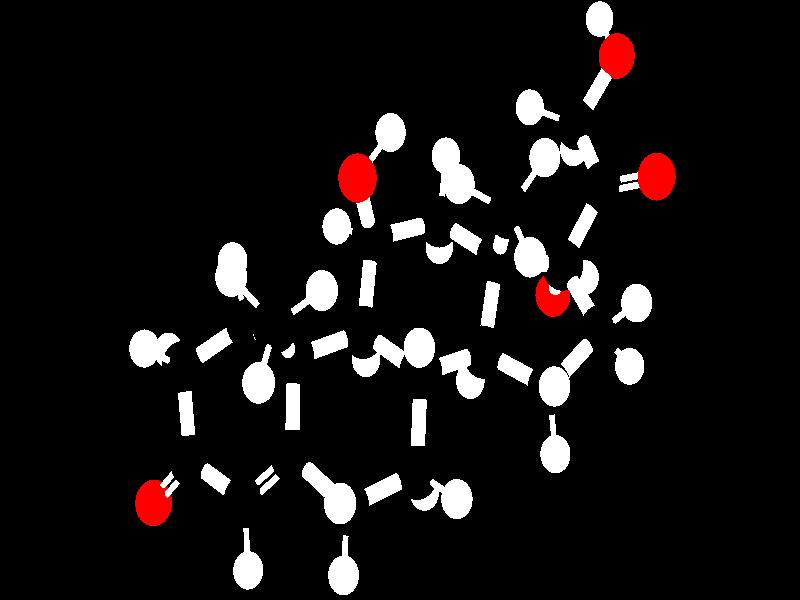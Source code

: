 camera {direction<0.0,0.0,  -2.835>
 location <0.0 , 0.0 , 0.0>
 right 1.7029702663*x up y 
 }
#default { finish{phong   -1.000 ambient    0.500 diffuse    0.450 phong_size 13.750000}}
light_source{<4000.0000,4000.0000,9999.0000>  rgb<1.0,1.0,1.0>}
cylinder{<-3.1634457111,-0.3699703217,-27.5196361542>,
<-3.4105985165,0.6223871708,-27.1424846649>,
 0.0560000017
open
pigment{color rgb<1.00001,1.0000,1.0000>}}
sphere{<-3.1634457111,-0.3699703217,-27.5196361542>, 0.0560000017
pigment{color rgb<1.00001,1.0000,1.0000>}}
sphere{<-3.4105985165,0.6223871708,-27.1424846649>, 0.0560000017
pigment{color rgb<1.00001,1.0000,1.0000>}}
cylinder{<-3.1634457111,-0.3699703217,-27.5196361542>,
<-2.7141649723,-0.3978779316,-28.5123443604>,
 0.0560000017
open
pigment{color rgb<1.00001,1.0000,1.0000>}}
sphere{<-3.1634457111,-0.3699703217,-27.5196361542>, 0.0560000017
pigment{color rgb<1.00001,1.0000,1.0000>}}
sphere{<-2.7141649723,-0.3978779316,-28.5123443604>, 0.0560000017
pigment{color rgb<1.00001,1.0000,1.0000>}}
cylinder{<-3.1634457111,-0.3699703217,-27.5196361542>,
<-4.5058021545,-1.0915102959,-27.6066150665>,
 0.1400000006
open
pigment{color rgb<1.00001,1.0000,1.0000>}}
sphere{<-3.1634457111,-0.3699703217,-27.5196361542>, 0.1400000006
pigment{color rgb<1.00001,1.0000,1.0000>}}
sphere{<-4.5058021545,-1.0915102959,-27.6066150665>, 0.1400000006
pigment{color rgb<1.00001,1.0000,1.0000>}}
cylinder{<-3.1634457111,-0.3699703217,-27.5196361542>,
<-2.1340665817,-0.9027435184,-26.5418071747>,
 0.1400000006
open
pigment{color rgb<1.00001,1.0000,1.0000>}}
sphere{<-3.1634457111,-0.3699703217,-27.5196361542>, 0.1400000006
pigment{color rgb<1.00001,1.0000,1.0000>}}
sphere{<-2.1340665817,-0.9027435184,-26.5418071747>, 0.1400000006
pigment{color rgb<1.00001,1.0000,1.0000>}}
cylinder{<-4.5057840347,-1.0915012360,-27.6066112518>,
<-4.9648580551,-0.8486412764,-28.5649280548>,
 0.0560000017
open
pigment{color rgb<1.00001,1.0000,1.0000>}}
sphere{<-4.5057840347,-1.0915012360,-27.6066112518>, 0.0560000017
pigment{color rgb<1.00001,1.0000,1.0000>}}
sphere{<-4.9648580551,-0.8486412764,-28.5649280548>, 0.0560000017
pigment{color rgb<1.00001,1.0000,1.0000>}}
cylinder{<-4.5057840347,-1.0915012360,-27.6066112518>,
<-5.1394433975,-0.7644250393,-26.7822341919>,
 0.0560000017
open
pigment{color rgb<1.00001,1.0000,1.0000>}}
sphere{<-4.5057840347,-1.0915012360,-27.6066112518>, 0.0560000017
pigment{color rgb<1.00001,1.0000,1.0000>}}
sphere{<-5.1394433975,-0.7644250393,-26.7822341919>, 0.0560000017
pigment{color rgb<1.00001,1.0000,1.0000>}}
cylinder{<-4.5057840347,-1.0915012360,-27.6066112518>,
<-4.3298621178,-2.5933954716,-27.5287437439>,
 0.1400000006
open
pigment{color rgb<1.00001,1.0000,1.0000>}}
sphere{<-4.5057840347,-1.0915012360,-27.6066112518>, 0.1400000006
pigment{color rgb<1.00001,1.0000,1.0000>}}
sphere{<-4.3298621178,-2.5933954716,-27.5287437439>, 0.1400000006
pigment{color rgb<1.00001,1.0000,1.0000>}}
cylinder{<-4.3298645020,-2.5933723450,-27.5287437439>,
<-3.1357157230,-3.1802036762,-26.9130287170>,
 0.1400000006
open
pigment{color rgb<1.00001,1.0000,1.0000>}}
sphere{<-4.3298645020,-2.5933723450,-27.5287437439>, 0.1400000006
pigment{color rgb<1.00001,1.0000,1.0000>}}
sphere{<-3.1357157230,-3.1802036762,-26.9130287170>, 0.1400000006
pigment{color rgb<1.00001,1.0000,1.0000>}}
cylinder{<-4.3759942055,-2.5270042419,-27.5516185760>,
<-5.2219982147,-3.2737298012,-28.0120296478>,
 0.0560000017
open
pigment{color rgb<1.00001,1.0000,1.0000>}}
sphere{<-4.3759942055,-2.5270042419,-27.5516185760>, 0.0560000017
pigment{color rgb<1.00001,1.0000,1.0000>}}
sphere{<-5.2219982147,-3.2737298012,-28.0120296478>, 0.0560000017
pigment{color rgb<1.00001,1.0000,1.0000>}}
cylinder{<-4.2837352753,-2.6597385406,-27.5058708191>,
<-5.1297388077,-3.4064640999,-27.9662818909>,
 0.0560000017
open
pigment{color rgb<1.00001,1.0000,1.0000>}}
sphere{<-4.2837352753,-2.6597385406,-27.5058708191>, 0.0560000017
pigment{color rgb<1.00001,1.0000,1.0000>}}
sphere{<-5.1297388077,-3.4064640999,-27.9662818909>, 0.0560000017
pigment{color rgb<1.00001,1.0000,1.0000>}}
cylinder{<-3.1357336044,-3.1801929474,-26.9130420685>,
<-3.0594232082,-4.2648139000,-26.8363876343>,
 0.0560000017
open
pigment{color rgb<1.00001,1.0000,1.0000>}}
sphere{<-3.1357336044,-3.1801929474,-26.9130420685>, 0.0560000017
pigment{color rgb<1.00001,1.0000,1.0000>}}
sphere{<-3.0594232082,-4.2648139000,-26.8363876343>, 0.0560000017
pigment{color rgb<1.00001,1.0000,1.0000>}}
cylinder{<-3.0942428112,-3.2494678497,-26.8899059296>,
<-2.0950746536,-2.4938266277,-26.4191417694>,
 0.0560000017
open
pigment{color rgb<1.00001,1.0000,1.0000>}}
sphere{<-3.0942428112,-3.2494678497,-26.8899059296>, 0.0560000017
pigment{color rgb<1.00001,1.0000,1.0000>}}
sphere{<-2.0950746536,-2.4938266277,-26.4191417694>, 0.0560000017
pigment{color rgb<1.00001,1.0000,1.0000>}}
cylinder{<-3.1772241592,-3.1109218597,-26.9361743927>,
<-2.1780562401,-2.3552806377,-26.4654102325>,
 0.0560000017
open
pigment{color rgb<1.00001,1.0000,1.0000>}}
sphere{<-3.1772241592,-3.1109218597,-26.9361743927>, 0.0560000017
pigment{color rgb<1.00001,1.0000,1.0000>}}
sphere{<-2.1780562401,-2.3552806377,-26.4654102325>, 0.0560000017
pigment{color rgb<1.00001,1.0000,1.0000>}}
cylinder{<-2.1365799904,-2.4245624542,-26.4422817230>,
<-1.0201464891,-3.1343030930,-25.7307376862>,
 0.1400000006
open
pigment{color rgb<1.00001,1.0000,1.0000>}}
sphere{<-2.1365799904,-2.4245624542,-26.4422817230>, 0.1400000006
pigment{color rgb<1.00001,1.0000,1.0000>}}
sphere{<-1.0201464891,-3.1343030930,-25.7307376862>, 0.1400000006
pigment{color rgb<1.00001,1.0000,1.0000>}}
cylinder{<-2.1365799904,-2.4245624542,-26.4422817230>,
<-2.1340825558,-0.9027111530,-26.5418224335>,
 0.1400000006
open
pigment{color rgb<1.00001,1.0000,1.0000>}}
sphere{<-2.1365799904,-2.4245624542,-26.4422817230>, 0.1400000006
pigment{color rgb<1.00001,1.0000,1.0000>}}
sphere{<-2.1340825558,-0.9027111530,-26.5418224335>, 0.1400000006
pigment{color rgb<1.00001,1.0000,1.0000>}}
cylinder{<-1.0201629400,-3.1342926025,-25.7307510376>,
<-1.0986995697,-4.1997179985,-25.9470882416>,
 0.0560000017
open
pigment{color rgb<1.00001,1.0000,1.0000>}}
sphere{<-1.0201629400,-3.1342926025,-25.7307510376>, 0.0560000017
pigment{color rgb<1.00001,1.0000,1.0000>}}
sphere{<-1.0986995697,-4.1997179985,-25.9470882416>, 0.0560000017
pigment{color rgb<1.00001,1.0000,1.0000>}}
cylinder{<-1.0201629400,-3.1342926025,-25.7307510376>,
<-1.1076102257,-2.9502079487,-24.6599731445>,
 0.0560000017
open
pigment{color rgb<1.00001,1.0000,1.0000>}}
sphere{<-1.0201629400,-3.1342926025,-25.7307510376>, 0.0560000017
pigment{color rgb<1.00001,1.0000,1.0000>}}
sphere{<-1.1076102257,-2.9502079487,-24.6599731445>, 0.0560000017
pigment{color rgb<1.00001,1.0000,1.0000>}}
cylinder{<-1.0201629400,-3.1342926025,-25.7307510376>,
<0.3317370415,-2.6516251564,-26.2048568726>,
 0.1400000006
open
pigment{color rgb<1.00001,1.0000,1.0000>}}
sphere{<-1.0201629400,-3.1342926025,-25.7307510376>, 0.1400000006
pigment{color rgb<1.00001,1.0000,1.0000>}}
sphere{<0.3317370415,-2.6516251564,-26.2048568726>, 0.1400000006
pigment{color rgb<1.00001,1.0000,1.0000>}}
cylinder{<0.3317174315,-2.6516342163,-26.2048473358>,
<0.4970466495,-3.0680184364,-27.1985244751>,
 0.0560000017
open
pigment{color rgb<1.00001,1.0000,1.0000>}}
sphere{<0.3317174315,-2.6516342163,-26.2048473358>, 0.0560000017
pigment{color rgb<1.00001,1.0000,1.0000>}}
sphere{<0.4970466495,-3.0680184364,-27.1985244751>, 0.0560000017
pigment{color rgb<1.00001,1.0000,1.0000>}}
cylinder{<0.3317174315,-2.6516342163,-26.2048473358>,
<1.0890194178,-2.9844229221,-25.4950275421>,
 0.0560000017
open
pigment{color rgb<1.00001,1.0000,1.0000>}}
sphere{<0.3317174315,-2.6516342163,-26.2048473358>, 0.0560000017
pigment{color rgb<1.00001,1.0000,1.0000>}}
sphere{<1.0890194178,-2.9844229221,-25.4950275421>, 0.0560000017
pigment{color rgb<1.00001,1.0000,1.0000>}}
cylinder{<0.3317174315,-2.6516342163,-26.2048473358>,
<0.4113756418,-1.1337977648,-26.3265476227>,
 0.1400000006
open
pigment{color rgb<1.00001,1.0000,1.0000>}}
sphere{<0.3317174315,-2.6516342163,-26.2048473358>, 0.1400000006
pigment{color rgb<1.00001,1.0000,1.0000>}}
sphere{<0.4113756418,-1.1337977648,-26.3265476227>, 0.1400000006
pigment{color rgb<1.00001,1.0000,1.0000>}}
cylinder{<0.4113744497,-1.1338176727,-26.3265457153>,
<0.3676717281,-0.7096204162,-25.3234272003>,
 0.0560000017
open
pigment{color rgb<1.00001,1.0000,1.0000>}}
sphere{<0.4113744497,-1.1338176727,-26.3265457153>, 0.0560000017
pigment{color rgb<1.00001,1.0000,1.0000>}}
sphere{<0.3676717281,-0.7096204162,-25.3234272003>, 0.0560000017
pigment{color rgb<1.00001,1.0000,1.0000>}}
cylinder{<0.4113744497,-1.1338176727,-26.3265457153>,
<-0.7498688698,-0.5144532323,-27.1120777130>,
 0.1400000006
open
pigment{color rgb<1.00001,1.0000,1.0000>}}
sphere{<0.4113744497,-1.1338176727,-26.3265457153>, 0.1400000006
pigment{color rgb<1.00001,1.0000,1.0000>}}
sphere{<-0.7498688698,-0.5144532323,-27.1120777130>, 0.1400000006
pigment{color rgb<1.00001,1.0000,1.0000>}}
cylinder{<0.4113744497,-1.1338176727,-26.3265457153>,
<1.6984443665,-0.8268757463,-27.0630378723>,
 0.1400000006
open
pigment{color rgb<1.00001,1.0000,1.0000>}}
sphere{<0.4113744497,-1.1338176727,-26.3265457153>, 0.1400000006
pigment{color rgb<1.00001,1.0000,1.0000>}}
sphere{<1.6984443665,-0.8268757463,-27.0630378723>, 0.1400000006
pigment{color rgb<1.00001,1.0000,1.0000>}}
cylinder{<-0.7498512864,-0.5144653320,-27.1120662689>,
<-0.7158316374,-0.9747343063,-28.0995349884>,
 0.0560000017
open
pigment{color rgb<1.00001,1.0000,1.0000>}}
sphere{<-0.7498512864,-0.5144653320,-27.1120662689>, 0.0560000017
pigment{color rgb<1.00001,1.0000,1.0000>}}
sphere{<-0.7158316374,-0.9747343063,-28.0995349884>, 0.0560000017
pigment{color rgb<1.00001,1.0000,1.0000>}}
cylinder{<-0.7498512864,-0.5144653320,-27.1120662689>,
<-2.1341023445,-0.9027422667,-26.5418109894>,
 0.1400000006
open
pigment{color rgb<1.00001,1.0000,1.0000>}}
sphere{<-0.7498512864,-0.5144653320,-27.1120662689>, 0.1400000006
pigment{color rgb<1.00001,1.0000,1.0000>}}
sphere{<-2.1341023445,-0.9027422667,-26.5418109894>, 0.1400000006
pigment{color rgb<1.00001,1.0000,1.0000>}}
cylinder{<-0.7498512864,-0.5144653320,-27.1120662689>,
<-0.5727218986,1.0005456209,-27.4203777313>,
 0.1400000006
open
pigment{color rgb<1.00001,1.0000,1.0000>}}
sphere{<-0.7498512864,-0.5144653320,-27.1120662689>, 0.1400000006
pigment{color rgb<1.00001,1.0000,1.0000>}}
sphere{<-0.5727218986,1.0005456209,-27.4203777313>, 0.1400000006
pigment{color rgb<1.00001,1.0000,1.0000>}}
cylinder{<-2.1340823174,-0.9027347565,-26.5418186188>,
<-2.3575217724,-0.3644765019,-25.1236801147>,
 0.1400000006
open
pigment{color rgb<1.00001,1.0000,1.0000>}}
sphere{<-2.1340823174,-0.9027347565,-26.5418186188>, 0.1400000006
pigment{color rgb<1.00001,1.0000,1.0000>}}
sphere{<-2.3575217724,-0.3644765019,-25.1236801147>, 0.1400000006
pigment{color rgb<1.00001,1.0000,1.0000>}}
cylinder{<0.8248526454,1.2891159058,-27.9950046539>,
<0.9643276334,2.3681616783,-27.9293708801>,
 0.0560000017
open
pigment{color rgb<1.00001,1.0000,1.0000>}}
sphere{<0.8248526454,1.2891159058,-27.9950046539>, 0.0560000017
pigment{color rgb<1.00001,1.0000,1.0000>}}
sphere{<0.9643276334,2.3681616783,-27.9293708801>, 0.0560000017
pigment{color rgb<1.00001,1.0000,1.0000>}}
cylinder{<0.8248526454,1.2891159058,-27.9950046539>,
<0.8557589054,0.9112755060,-29.0169544220>,
 0.0560000017
open
pigment{color rgb<1.00001,1.0000,1.0000>}}
sphere{<0.8248526454,1.2891159058,-27.9950046539>, 0.0560000017
pigment{color rgb<1.00001,1.0000,1.0000>}}
sphere{<0.8557589054,0.9112755060,-29.0169544220>, 0.0560000017
pigment{color rgb<1.00001,1.0000,1.0000>}}
cylinder{<0.8248526454,1.2891159058,-27.9950046539>,
<-0.5727453828,1.0005208254,-27.4203662872>,
 0.1400000006
open
pigment{color rgb<1.00001,1.0000,1.0000>}}
sphere{<0.8248526454,1.2891159058,-27.9950046539>, 0.1400000006
pigment{color rgb<1.00001,1.0000,1.0000>}}
sphere{<-0.5727453828,1.0005208254,-27.4203662872>, 0.1400000006
pigment{color rgb<1.00001,1.0000,1.0000>}}
cylinder{<0.8248526454,1.2891159058,-27.9950046539>,
<1.9839429855,0.6604601145,-27.2203369141>,
 0.1400000006
open
pigment{color rgb<1.00001,1.0000,1.0000>}}
sphere{<0.8248526454,1.2891159058,-27.9950046539>, 0.1400000006
pigment{color rgb<1.00001,1.0000,1.0000>}}
sphere{<1.9839429855,0.6604601145,-27.2203369141>, 0.1400000006
pigment{color rgb<1.00001,1.0000,1.0000>}}
cylinder{<-0.5727248192,1.0005245209,-27.4203758240>,
<-1.3392840624,1.2172082663,-28.1643753052>,
 0.0560000017
open
pigment{color rgb<1.00001,1.0000,1.0000>}}
sphere{<-0.5727248192,1.0005245209,-27.4203758240>, 0.0560000017
pigment{color rgb<1.00001,1.0000,1.0000>}}
sphere{<-1.3392840624,1.2172082663,-28.1643753052>, 0.0560000017
pigment{color rgb<1.00001,1.0000,1.0000>}}
cylinder{<-0.5727248192,1.0005245209,-27.4203758240>,
<-0.8384770751,1.8865289688,-26.3108196259>,
 0.1400000006
open
pigment{color rgb<1.00001,1.0000,1.0000>}}
sphere{<-0.5727248192,1.0005245209,-27.4203758240>, 0.1400000006
pigment{color rgb<1.00001,1.0000,1.0000>}}
sphere{<-0.8384770751,1.8865289688,-26.3108196259>, 0.1400000006
pigment{color rgb<1.00001,1.0000,1.0000>}}
cylinder{<1.9839255810,0.6604690552,-27.2203502655>,
<1.6984205246,-0.8269033432,-27.0630264282>,
 0.1400000006
open
pigment{color rgb<1.00001,1.0000,1.0000>}}
sphere{<1.9839255810,0.6604690552,-27.2203502655>, 0.1400000006
pigment{color rgb<1.00001,1.0000,1.0000>}}
sphere{<1.6984205246,-0.8269033432,-27.0630264282>, 0.1400000006
pigment{color rgb<1.00001,1.0000,1.0000>}}
cylinder{<1.9839255810,0.6604690552,-27.2203502655>,
<3.4001159668,0.5764991045,-27.8452987671>,
 0.1400000006
open
pigment{color rgb<1.00001,1.0000,1.0000>}}
sphere{<1.9839255810,0.6604690552,-27.2203502655>, 0.1400000006
pigment{color rgb<1.00001,1.0000,1.0000>}}
sphere{<3.4001159668,0.5764991045,-27.8452987671>, 0.1400000006
pigment{color rgb<1.00001,1.0000,1.0000>}}
cylinder{<1.9839255810,0.6604690552,-27.2203502655>,
<2.1075611115,1.3502745628,-25.8598327637>,
 0.1400000006
open
pigment{color rgb<1.00001,1.0000,1.0000>}}
sphere{<1.9839255810,0.6604690552,-27.2203502655>, 0.1400000006
pigment{color rgb<1.00001,1.0000,1.0000>}}
sphere{<2.1075611115,1.3502745628,-25.8598327637>, 0.1400000006
pigment{color rgb<1.00001,1.0000,1.0000>}}
cylinder{<1.6984243393,-0.8268795013,-27.0630283356>,
<1.4783644676,-1.3288912773,-28.0051841736>,
 0.0560000017
open
pigment{color rgb<1.00001,1.0000,1.0000>}}
sphere{<1.6984243393,-0.8268795013,-27.0630283356>, 0.0560000017
pigment{color rgb<1.00001,1.0000,1.0000>}}
sphere{<1.4783644676,-1.3288912773,-28.0051841736>, 0.0560000017
pigment{color rgb<1.00001,1.0000,1.0000>}}
cylinder{<1.6984243393,-0.8268795013,-27.0630283356>,
<2.9688978195,-1.3655543327,-26.4650497437>,
 0.1400000006
open
pigment{color rgb<1.00001,1.0000,1.0000>}}
sphere{<1.6984243393,-0.8268795013,-27.0630283356>, 0.1400000006
pigment{color rgb<1.00001,1.0000,1.0000>}}
sphere{<2.9688978195,-1.3655543327,-26.4650497437>, 0.1400000006
pigment{color rgb<1.00001,1.0000,1.0000>}}
cylinder{<2.9688792229,-1.3655490875,-26.4650611877>,
<3.1157433987,-2.4191939831,-26.7024745941>,
 0.0560000017
open
pigment{color rgb<1.00001,1.0000,1.0000>}}
sphere{<2.9688792229,-1.3655490875,-26.4650611877>, 0.0560000017
pigment{color rgb<1.00001,1.0000,1.0000>}}
sphere{<3.1157433987,-2.4191939831,-26.7024745941>, 0.0560000017
pigment{color rgb<1.00001,1.0000,1.0000>}}
cylinder{<2.9688792229,-1.3655490875,-26.4650611877>,
<2.9425716400,-1.2899897099,-25.3780021667>,
 0.0560000017
open
pigment{color rgb<1.00001,1.0000,1.0000>}}
sphere{<2.9688792229,-1.3655490875,-26.4650611877>, 0.0560000017
pigment{color rgb<1.00001,1.0000,1.0000>}}
sphere{<2.9425716400,-1.2899897099,-25.3780021667>, 0.0560000017
pigment{color rgb<1.00001,1.0000,1.0000>}}
cylinder{<2.9688792229,-1.3655490875,-26.4650611877>,
<4.0796165466,-0.4940710664,-27.0350952148>,
 0.1400000006
open
pigment{color rgb<1.00001,1.0000,1.0000>}}
sphere{<2.9688792229,-1.3655490875,-26.4650611877>, 0.1400000006
pigment{color rgb<1.00001,1.0000,1.0000>}}
sphere{<4.0796165466,-0.4940710664,-27.0350952148>, 0.1400000006
pigment{color rgb<1.00001,1.0000,1.0000>}}
cylinder{<4.0796003342,-0.4940834045,-27.0350837708>,
<4.7676091194,-1.0778429508,-27.6466140747>,
 0.0560000017
open
pigment{color rgb<1.00001,1.0000,1.0000>}}
sphere{<4.0796003342,-0.4940834045,-27.0350837708>, 0.0560000017
pigment{color rgb<1.00001,1.0000,1.0000>}}
sphere{<4.7676091194,-1.0778429508,-27.6466140747>, 0.0560000017
pigment{color rgb<1.00001,1.0000,1.0000>}}
cylinder{<4.0796003342,-0.4940834045,-27.0350837708>,
<4.6612458229,-0.0468686819,-26.2289886475>,
 0.0560000017
open
pigment{color rgb<1.00001,1.0000,1.0000>}}
sphere{<4.0796003342,-0.4940834045,-27.0350837708>, 0.0560000017
pigment{color rgb<1.00001,1.0000,1.0000>}}
sphere{<4.6612458229,-0.0468686819,-26.2289886475>, 0.0560000017
pigment{color rgb<1.00001,1.0000,1.0000>}}
cylinder{<4.0796003342,-0.4940834045,-27.0350837708>,
<3.4000835419,0.5765165091,-27.8452987671>,
 0.1400000006
open
pigment{color rgb<1.00001,1.0000,1.0000>}}
sphere{<4.0796003342,-0.4940834045,-27.0350837708>, 0.1400000006
pigment{color rgb<1.00001,1.0000,1.0000>}}
sphere{<3.4000835419,0.5765165091,-27.8452987671>, 0.1400000006
pigment{color rgb<1.00001,1.0000,1.0000>}}
cylinder{<3.4000937939,0.5765018463,-27.8452873230>,
<4.2380261421,1.8409321308,-27.8452949524>,
 0.1400000006
open
pigment{color rgb<1.00001,1.0000,1.0000>}}
sphere{<3.4000937939,0.5765018463,-27.8452873230>, 0.1400000006
pigment{color rgb<1.00001,1.0000,1.0000>}}
sphere{<4.2380261421,1.8409321308,-27.8452949524>, 0.1400000006
pigment{color rgb<1.00001,1.0000,1.0000>}}
cylinder{<3.4000937939,0.5765018463,-27.8452873230>,
<3.3526232243,0.0924716890,-29.2025604248>,
 0.1400000006
open
pigment{color rgb<1.00001,1.0000,1.0000>}}
sphere{<3.4000937939,0.5765018463,-27.8452873230>, 0.1400000006
pigment{color rgb<1.00001,1.0000,1.0000>}}
sphere{<3.3526232243,0.0924716890,-29.2025604248>, 0.1400000006
pigment{color rgb<1.00001,1.0000,1.0000>}}
cylinder{<2.1075584888,1.3502616882,-25.8598537445>,
<1.1342575550,1.7390620708,-25.5604877472>,
 0.0560000017
open
pigment{color rgb<1.00001,1.0000,1.0000>}}
sphere{<2.1075584888,1.3502616882,-25.8598537445>, 0.0560000017
pigment{color rgb<1.00001,1.0000,1.0000>}}
sphere{<1.1342575550,1.7390620708,-25.5604877472>, 0.0560000017
pigment{color rgb<1.00001,1.0000,1.0000>}}
cylinder{<2.1075584888,1.3502616882,-25.8598537445>,
<2.4549834728,0.6315393448,-25.1176719666>,
 0.0560000017
open
pigment{color rgb<1.00001,1.0000,1.0000>}}
sphere{<2.1075584888,1.3502616882,-25.8598537445>, 0.0560000017
pigment{color rgb<1.00001,1.0000,1.0000>}}
sphere{<2.4549834728,0.6315393448,-25.1176719666>, 0.0560000017
pigment{color rgb<1.00001,1.0000,1.0000>}}
cylinder{<2.1075584888,1.3502616882,-25.8598537445>,
<2.8199396133,2.1721003056,-25.9319210052>,
 0.0560000017
open
pigment{color rgb<1.00001,1.0000,1.0000>}}
sphere{<2.1075584888,1.3502616882,-25.8598537445>, 0.0560000017
pigment{color rgb<1.00001,1.0000,1.0000>}}
sphere{<2.8199396133,2.1721003056,-25.9319210052>, 0.0560000017
pigment{color rgb<1.00001,1.0000,1.0000>}}
cylinder{<-2.3575177193,-0.3644866943,-25.1237087250>,
<-3.1849460602,0.3450248837,-25.1311836243>,
 0.0560000017
open
pigment{color rgb<1.00001,1.0000,1.0000>}}
sphere{<-2.3575177193,-0.3644866943,-25.1237087250>, 0.0560000017
pigment{color rgb<1.00001,1.0000,1.0000>}}
sphere{<-3.1849460602,0.3450248837,-25.1311836243>, 0.0560000017
pigment{color rgb<1.00001,1.0000,1.0000>}}
cylinder{<-2.3575177193,-0.3644866943,-25.1237087250>,
<-2.5944941044,-1.1910805702,-24.4538707733>,
 0.0560000017
open
pigment{color rgb<1.00001,1.0000,1.0000>}}
sphere{<-2.3575177193,-0.3644866943,-25.1237087250>, 0.0560000017
pigment{color rgb<1.00001,1.0000,1.0000>}}
sphere{<-2.5944941044,-1.1910805702,-24.4538707733>, 0.0560000017
pigment{color rgb<1.00001,1.0000,1.0000>}}
cylinder{<-2.3575177193,-0.3644866943,-25.1237087250>,
<-1.4532804489,0.1363840699,-24.7779006958>,
 0.0560000017
open
pigment{color rgb<1.00001,1.0000,1.0000>}}
sphere{<-2.3575177193,-0.3644866943,-25.1237087250>, 0.0560000017
pigment{color rgb<1.00001,1.0000,1.0000>}}
sphere{<-1.4532804489,0.1363840699,-24.7779006958>, 0.0560000017
pigment{color rgb<1.00001,1.0000,1.0000>}}
cylinder{<4.2380146980,1.8409137726,-27.8452968597>,
<3.8080270290,2.9591851234,-28.7355861664>,
 0.1400000006
open
pigment{color rgb<1.00001,1.0000,1.0000>}}
sphere{<4.2380146980,1.8409137726,-27.8452968597>, 0.1400000006
pigment{color rgb<1.00001,1.0000,1.0000>}}
sphere{<3.8080270290,2.9591851234,-28.7355861664>, 0.1400000006
pigment{color rgb<1.00001,1.0000,1.0000>}}
cylinder{<4.2503204346,1.9181270599,-27.8759937286>,
<5.2391338348,2.0446941853,-27.1612491608>,
 0.0560000017
open
pigment{color rgb<1.00001,1.0000,1.0000>}}
sphere{<4.2503204346,1.9181270599,-27.8759937286>, 0.0560000017
pigment{color rgb<1.00001,1.0000,1.0000>}}
sphere{<5.2391338348,2.0446941853,-27.1612491608>, 0.0560000017
pigment{color rgb<1.00001,1.0000,1.0000>}}
cylinder{<4.2257089615,1.7636966705,-27.8145999908>,
<5.2145223618,1.8902636766,-27.0998554230>,
 0.0560000017
open
pigment{color rgb<1.00001,1.0000,1.0000>}}
sphere{<4.2257089615,1.7636966705,-27.8145999908>, 0.0560000017
pigment{color rgb<1.00001,1.0000,1.0000>}}
sphere{<5.2145223618,1.8902636766,-27.0998554230>, 0.0560000017
pigment{color rgb<1.00001,1.0000,1.0000>}}
cylinder{<3.8080339432,2.9591674805,-28.7355690002>,
<2.7773480415,3.2267334461,-28.5027694702>,
 0.0560000017
open
pigment{color rgb<1.00001,1.0000,1.0000>}}
sphere{<3.8080339432,2.9591674805,-28.7355690002>, 0.0560000017
pigment{color rgb<1.00001,1.0000,1.0000>}}
sphere{<2.7773480415,3.2267334461,-28.5027694702>, 0.0560000017
pigment{color rgb<1.00001,1.0000,1.0000>}}
cylinder{<3.8080339432,2.9591674805,-28.7355690002>,
<3.8794324398,2.6417195797,-29.7758712769>,
 0.0560000017
open
pigment{color rgb<1.00001,1.0000,1.0000>}}
sphere{<3.8080339432,2.9591674805,-28.7355690002>, 0.0560000017
pigment{color rgb<1.00001,1.0000,1.0000>}}
sphere{<3.8794324398,2.6417195797,-29.7758712769>, 0.0560000017
pigment{color rgb<1.00001,1.0000,1.0000>}}
cylinder{<3.8080339432,2.9591674805,-28.7355690002>,
<4.6429276466,4.0908246040,-28.5288505554>,
 0.1400000006
open
pigment{color rgb<1.00001,1.0000,1.0000>}}
sphere{<3.8080339432,2.9591674805,-28.7355690002>, 0.1400000006
pigment{color rgb<1.00001,1.0000,1.0000>}}
sphere{<4.6429276466,4.0908246040,-28.5288505554>, 0.1400000006
pigment{color rgb<1.00001,1.0000,1.0000>}}
cylinder{<-0.8384724855,1.8865146637,-26.3108386993>,
<-0.1860902905,2.5906965733,-26.2996082306>,
 0.0560000017
open
pigment{color rgb<1.00001,1.0000,1.0000>}}
sphere{<-0.8384724855,1.8865146637,-26.3108386993>, 0.0560000017
pigment{color rgb<1.00001,1.0000,1.0000>}}
sphere{<-0.1860902905,2.5906965733,-26.2996082306>, 0.0560000017
pigment{color rgb<1.00001,1.0000,1.0000>}}
cylinder{<3.3526244164,0.0924797058,-29.2025375366>,
<4.1289215088,0.3964215219,-29.6785430908>,
 0.0560000017
open
pigment{color rgb<1.00001,1.0000,1.0000>}}
sphere{<3.3526244164,0.0924797058,-29.2025375366>, 0.0560000017
pigment{color rgb<1.00001,1.0000,1.0000>}}
sphere{<4.1289215088,0.3964215219,-29.6785430908>, 0.0560000017
pigment{color rgb<1.00001,1.0000,1.0000>}}
cylinder{<4.6429152489,4.0908088684,-28.5288524628>,
<4.3607234955,4.8064775467,-29.1031227112>,
 0.0560000017
open
pigment{color rgb<1.00001,1.0000,1.0000>}}
sphere{<4.6429152489,4.0908088684,-28.5288524628>, 0.0560000017
pigment{color rgb<1.00001,1.0000,1.0000>}}
sphere{<4.3607234955,4.8064775467,-29.1031227112>, 0.0560000017
pigment{color rgb<1.00001,1.0000,1.0000>}}
sphere{<0.4970434904,-3.0680103302,-27.1985054016>, 0.3000000119
pigment{color rgb<1.0000,1.0000,1.0000>}}
sphere{<-1.1076089144,-2.9502143860,-24.6599903107>, 0.3000000119
pigment{color rgb<1.0000,1.0000,1.0000>}}
sphere{<-2.5944905281,-1.1910686493,-24.4538803101>, 0.3000000119
pigment{color rgb<1.0000,1.0000,1.0000>}}
sphere{<0.3676726222,-0.7096290588,-25.3234481812>, 0.3000000119
pigment{color rgb<1.0000,1.0000,1.0000>}}
sphere{<-1.0986986160,-4.1997032166,-25.9470844269>, 0.3000000119
pigment{color rgb<1.0000,1.0000,1.0000>}}
sphere{<0.8557583094,0.9112815857,-29.0169353485>, 0.3000000119
pigment{color rgb<1.0000,1.0000,1.0000>}}
sphere{<-0.1860989630,2.5906848907,-26.2996082306>, 0.3000000119
pigment{color rgb<1.0000,1.0000,1.0000>}}
sphere{<-3.1849334240,0.3450145721,-25.1311817169>, 0.3000000119
pigment{color rgb<1.0000,1.0000,1.0000>}}
sphere{<2.4549784660,0.6315498352,-25.1176872253>, 0.3000000119
pigment{color rgb<1.0000,1.0000,1.0000>}}
sphere{<4.6612362862,-0.0468750000,-26.2290000916>, 0.3000000119
pigment{color rgb<1.0000,1.0000,1.0000>}}
sphere{<-0.7158322334,-0.9747238159,-28.0995197296>, 0.3000000119
pigment{color rgb<1.0000,1.0000,1.0000>}}
sphere{<1.0890077353,-2.9844169617,-25.4950408936>, 0.3000000119
pigment{color rgb<1.0000,1.0000,1.0000>}}
sphere{<-1.3392722607,1.2172050476,-28.1643619537>, 0.3000000119
pigment{color rgb<1.0000,1.0000,1.0000>}}
sphere{<0.9643254876,2.3681449890,-27.9293727875>, 0.3000000119
pigment{color rgb<1.0000,1.0000,1.0000>}}
sphere{<4.3607282639,4.8064651489,-29.1031150818>, 0.3000000119
pigment{color rgb<1.0000,1.0000,1.0000>}}
sphere{<4.1289095879,0.3964157104,-29.6785354614>, 0.3000000119
pigment{color rgb<1.0000,1.0000,1.0000>}}
sphere{<2.7773633003,3.2267284393,-28.5027732849>, 0.3000000119
pigment{color rgb<1.0000,1.0000,1.0000>}}
sphere{<3.8794307709,2.6417217255,-29.7758522034>, 0.3000000119
pigment{color rgb<1.0000,1.0000,1.0000>}}
sphere{<-1.4532929659,0.1363754272,-24.7779026031>, 0.3000000119
pigment{color rgb<1.0000,1.0000,1.0000>}}
sphere{<1.1342725754,1.7390556335,-25.5604915619>, 0.3000000119
pigment{color rgb<1.0000,1.0000,1.0000>}}
sphere{<2.8199305534,2.1720905304,-25.9319210052>, 0.3000000119
pigment{color rgb<1.0000,1.0000,1.0000>}}
sphere{<4.7675976753,-1.0778331757,-27.6466026306>, 0.3000000119
pigment{color rgb<1.0000,1.0000,1.0000>}}
sphere{<3.1157407761,-2.4191780090,-26.7024688721>, 0.3000000119
pigment{color rgb<1.0000,1.0000,1.0000>}}
sphere{<1.4783684015,-1.3288860321,-28.0051689148>, 0.3000000119
pigment{color rgb<1.0000,1.0000,1.0000>}}
sphere{<2.9425723553,-1.2899894714,-25.3780174255>, 0.3000000119
pigment{color rgb<1.0000,1.0000,1.0000>}}
sphere{<-2.7141728401,-0.3978786469,-28.5123252869>, 0.3000000119
pigment{color rgb<1.0000,1.0000,1.0000>}}
sphere{<-3.4105944633,0.6223697662,-27.1424903870>, 0.3000000119
pigment{color rgb<1.0000,1.0000,1.0000>}}
sphere{<-5.1394319534,-0.7644290924,-26.7822494507>, 0.3000000119
pigment{color rgb<1.0000,1.0000,1.0000>}}
sphere{<-4.9648504257,-0.8486461639,-28.5649147034>, 0.3000000119
pigment{color rgb<1.0000,1.0000,1.0000>}}
sphere{<-3.0594244003,-4.2647991180,-26.8363895416>, 0.3000000119
pigment{color rgb<1.0000,1.0000,1.0000>}}
sphere{<4.6429152489,4.0908088684,-28.5288524628>, 0.3799999952
pigment{color rgb<1.0000,0.0000,0.0000>}}
sphere{<5.2268133163,1.9674777985,-27.1305618286>, 0.3799999952
pigment{color rgb<1.0000,0.0000,0.0000>}}
sphere{<3.3526244164,0.0924797058,-29.2025375366>, 0.3799999952
pigment{color rgb<1.0000,0.0000,0.0000>}}
sphere{<-0.8384724855,1.8865146637,-26.3108386993>, 0.3799999952
pigment{color rgb<1.0000,0.0000,0.0000>}}
sphere{<-5.1758565903,-3.3400878906,-27.9891510010>, 0.3799999952
pigment{color rgb<1.0000,0.0000,0.0000>}}
sphere{<2.9688792229,-1.3655490875,-26.4650611877>, 0.4250000119
pigment{color rgb<0.0000,0.0000,0.0000>}}
sphere{<1.6984243393,-0.8268795013,-27.0630283356>, 0.4250000119
pigment{color rgb<0.0000,0.0000,0.0000>}}
sphere{<0.3317174315,-2.6516342163,-26.2048473358>, 0.4250000119
pigment{color rgb<0.0000,0.0000,0.0000>}}
sphere{<1.9839255810,0.6604690552,-27.2203502655>, 0.4250000119
pigment{color rgb<0.0000,0.0000,0.0000>}}
sphere{<-0.5727248192,1.0005245209,-27.4203758240>, 0.4250000119
pigment{color rgb<0.0000,0.0000,0.0000>}}
sphere{<-1.0201629400,-3.1342926025,-25.7307510376>, 0.4250000119
pigment{color rgb<0.0000,0.0000,0.0000>}}
sphere{<-4.3298645020,-2.5933723450,-27.5287437439>, 0.4250000119
pigment{color rgb<0.0000,0.0000,0.0000>}}
sphere{<0.8248526454,1.2891159058,-27.9950046539>, 0.4250000119
pigment{color rgb<0.0000,0.0000,0.0000>}}
sphere{<3.8080339432,2.9591674805,-28.7355690002>, 0.4250000119
pigment{color rgb<0.0000,0.0000,0.0000>}}
sphere{<4.2380146980,1.8409137726,-27.8452968597>, 0.4250000119
pigment{color rgb<0.0000,0.0000,0.0000>}}
sphere{<-2.1340823174,-0.9027347565,-26.5418186188>, 0.4250000119
pigment{color rgb<0.0000,0.0000,0.0000>}}
sphere{<-2.1365799904,-2.4245624542,-26.4422817230>, 0.4250000119
pigment{color rgb<0.0000,0.0000,0.0000>}}
sphere{<-2.3575177193,-0.3644866943,-25.1237087250>, 0.4250000119
pigment{color rgb<0.0000,0.0000,0.0000>}}
sphere{<2.1075584888,1.3502616882,-25.8598537445>, 0.4250000119
pigment{color rgb<0.0000,0.0000,0.0000>}}
sphere{<-0.7498512864,-0.5144653320,-27.1120662689>, 0.4250000119
pigment{color rgb<0.0000,0.0000,0.0000>}}
sphere{<3.4000937939,0.5765018463,-27.8452873230>, 0.4250000119
pigment{color rgb<0.0000,0.0000,0.0000>}}
sphere{<4.0796003342,-0.4940834045,-27.0350837708>, 0.4250000119
pigment{color rgb<0.0000,0.0000,0.0000>}}
sphere{<0.4113744497,-1.1338176727,-26.3265457153>, 0.4250000119
pigment{color rgb<0.0000,0.0000,0.0000>}}
sphere{<-3.1357336044,-3.1801929474,-26.9130420685>, 0.4250000119
pigment{color rgb<0.0000,0.0000,0.0000>}}
sphere{<-4.5057840347,-1.0915012360,-27.6066112518>, 0.4250000119
pigment{color rgb<0.0000,0.0000,0.0000>}}
sphere{<-3.1634457111,-0.3699703217,-27.5196361542>, 0.4250000119
pigment{color rgb<0.0000,0.0000,0.0000>}}
